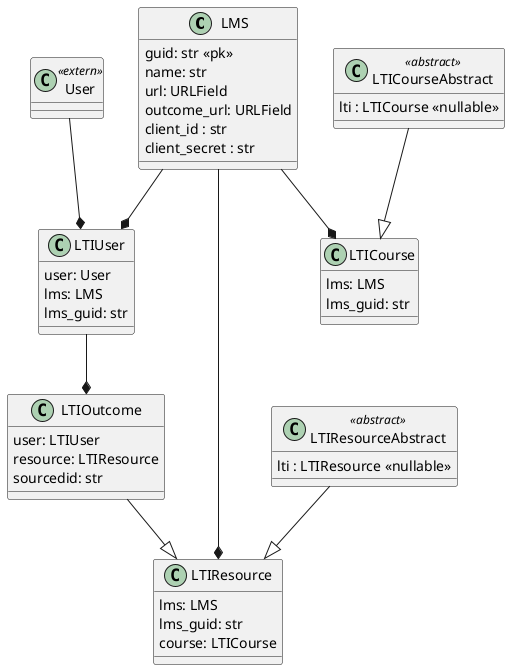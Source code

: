 @startuml

class LMS {
    guid: str <<pk>>
    name: str
    url: URLField
    outcome_url: URLField
    client_id : str
    client_secret : str
}

class LTIUser {
    user: User
    lms: LMS
    lms_guid: str
}

class LTICourse {
    lms: LMS
    lms_guid: str
}

class LTIOutcome {
    user: LTIUser
    resource: LTIResource
    sourcedid: str
}

class LTIResource {
    lms: LMS
    lms_guid: str
    course: LTICourse
}

class LTICourseAbstract<<abstract>> {
    lti : LTICourse <<nullable>>
}

class LTIResourceAbstract<<abstract>> {
    lti : LTIResource <<nullable>>
}

class User<<extern>> {
}

LMS --* LTIUser
LMS --* LTICourse
LMS --* LTIResource
LTIOutcome --|> LTIResource
LTIUser --* LTIOutcome
LTIResourceAbstract --|> LTIResource
LTICourseAbstract --|> LTICourse
User --* LTIUser

@enduml
